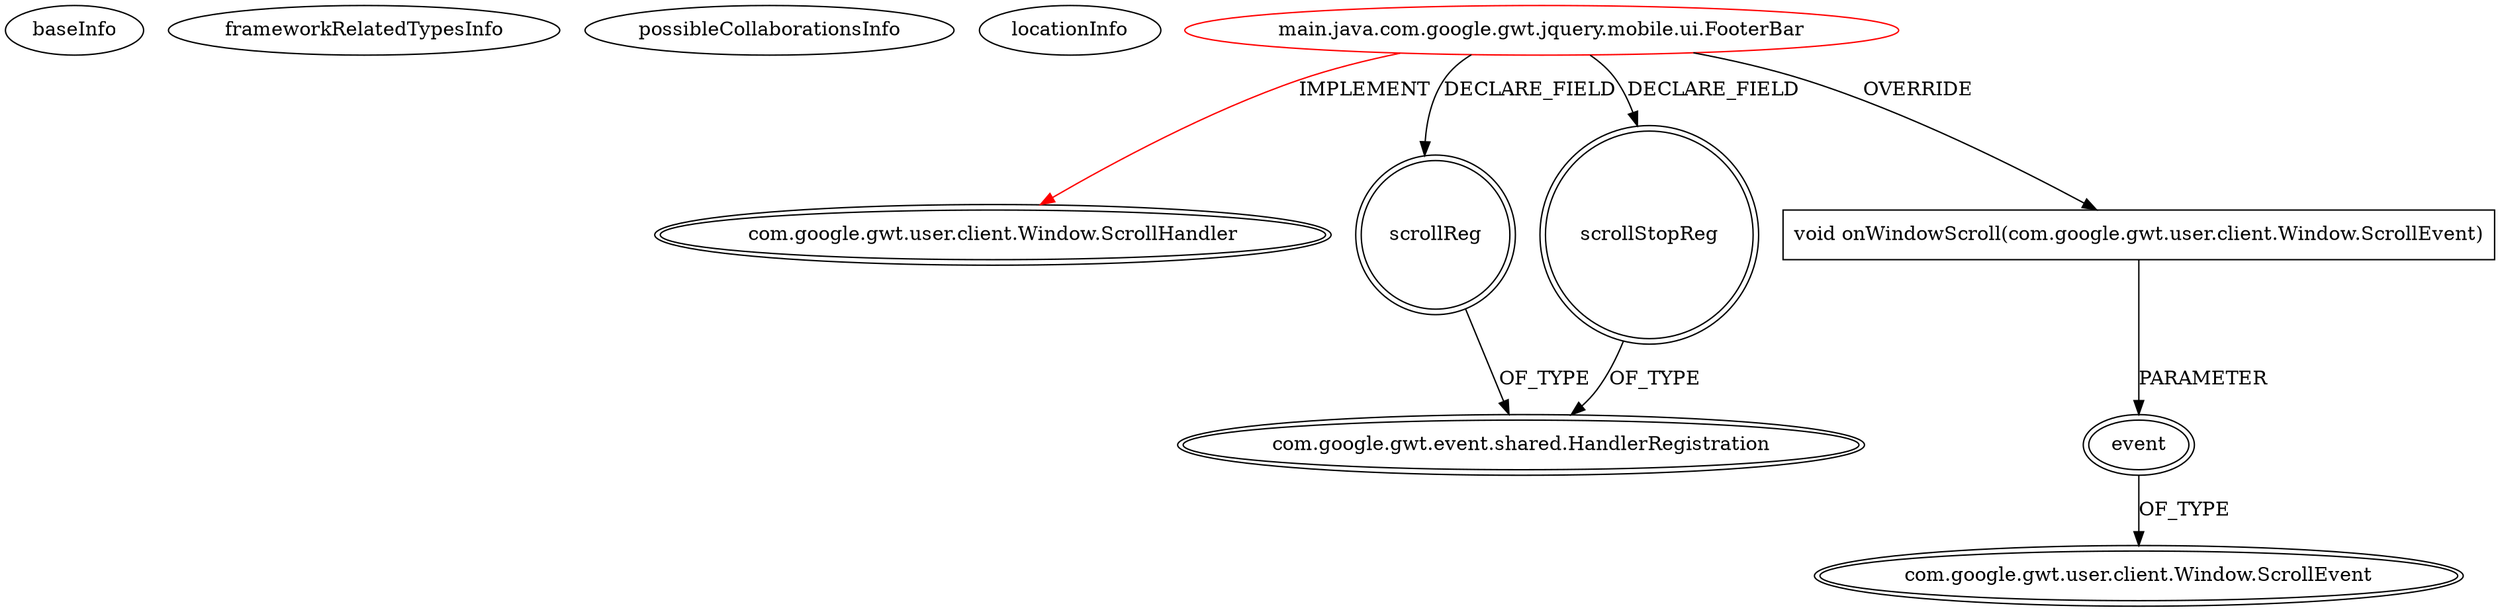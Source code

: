 digraph {
baseInfo[graphId=3174,category="extension_graph",isAnonymous=false,possibleRelation=false]
frameworkRelatedTypesInfo[0="com.google.gwt.user.client.Window.ScrollHandler"]
possibleCollaborationsInfo[]
locationInfo[projectName="jhudson8-gwt-jquery-ui",filePath="/jhudson8-gwt-jquery-ui/gwt-jquery-ui-master/core/gwt-jquery-ui-mobile/src/main/java/com/google/gwt/jquery/mobile/ui/FooterBar.java",contextSignature="FooterBar",graphId="3174"]
0[label="main.java.com.google.gwt.jquery.mobile.ui.FooterBar",vertexType="ROOT_CLIENT_CLASS_DECLARATION",isFrameworkType=false,color=red]
1[label="com.google.gwt.user.client.Window.ScrollHandler",vertexType="FRAMEWORK_INTERFACE_TYPE",isFrameworkType=true,peripheries=2]
2[label="scrollReg",vertexType="FIELD_DECLARATION",isFrameworkType=true,peripheries=2,shape=circle]
3[label="com.google.gwt.event.shared.HandlerRegistration",vertexType="FRAMEWORK_INTERFACE_TYPE",isFrameworkType=true,peripheries=2]
4[label="scrollStopReg",vertexType="FIELD_DECLARATION",isFrameworkType=true,peripheries=2,shape=circle]
6[label="void onWindowScroll(com.google.gwt.user.client.Window.ScrollEvent)",vertexType="OVERRIDING_METHOD_DECLARATION",isFrameworkType=false,shape=box]
7[label="event",vertexType="PARAMETER_DECLARATION",isFrameworkType=true,peripheries=2]
8[label="com.google.gwt.user.client.Window.ScrollEvent",vertexType="FRAMEWORK_CLASS_TYPE",isFrameworkType=true,peripheries=2]
0->1[label="IMPLEMENT",color=red]
0->2[label="DECLARE_FIELD"]
2->3[label="OF_TYPE"]
0->4[label="DECLARE_FIELD"]
4->3[label="OF_TYPE"]
0->6[label="OVERRIDE"]
7->8[label="OF_TYPE"]
6->7[label="PARAMETER"]
}
